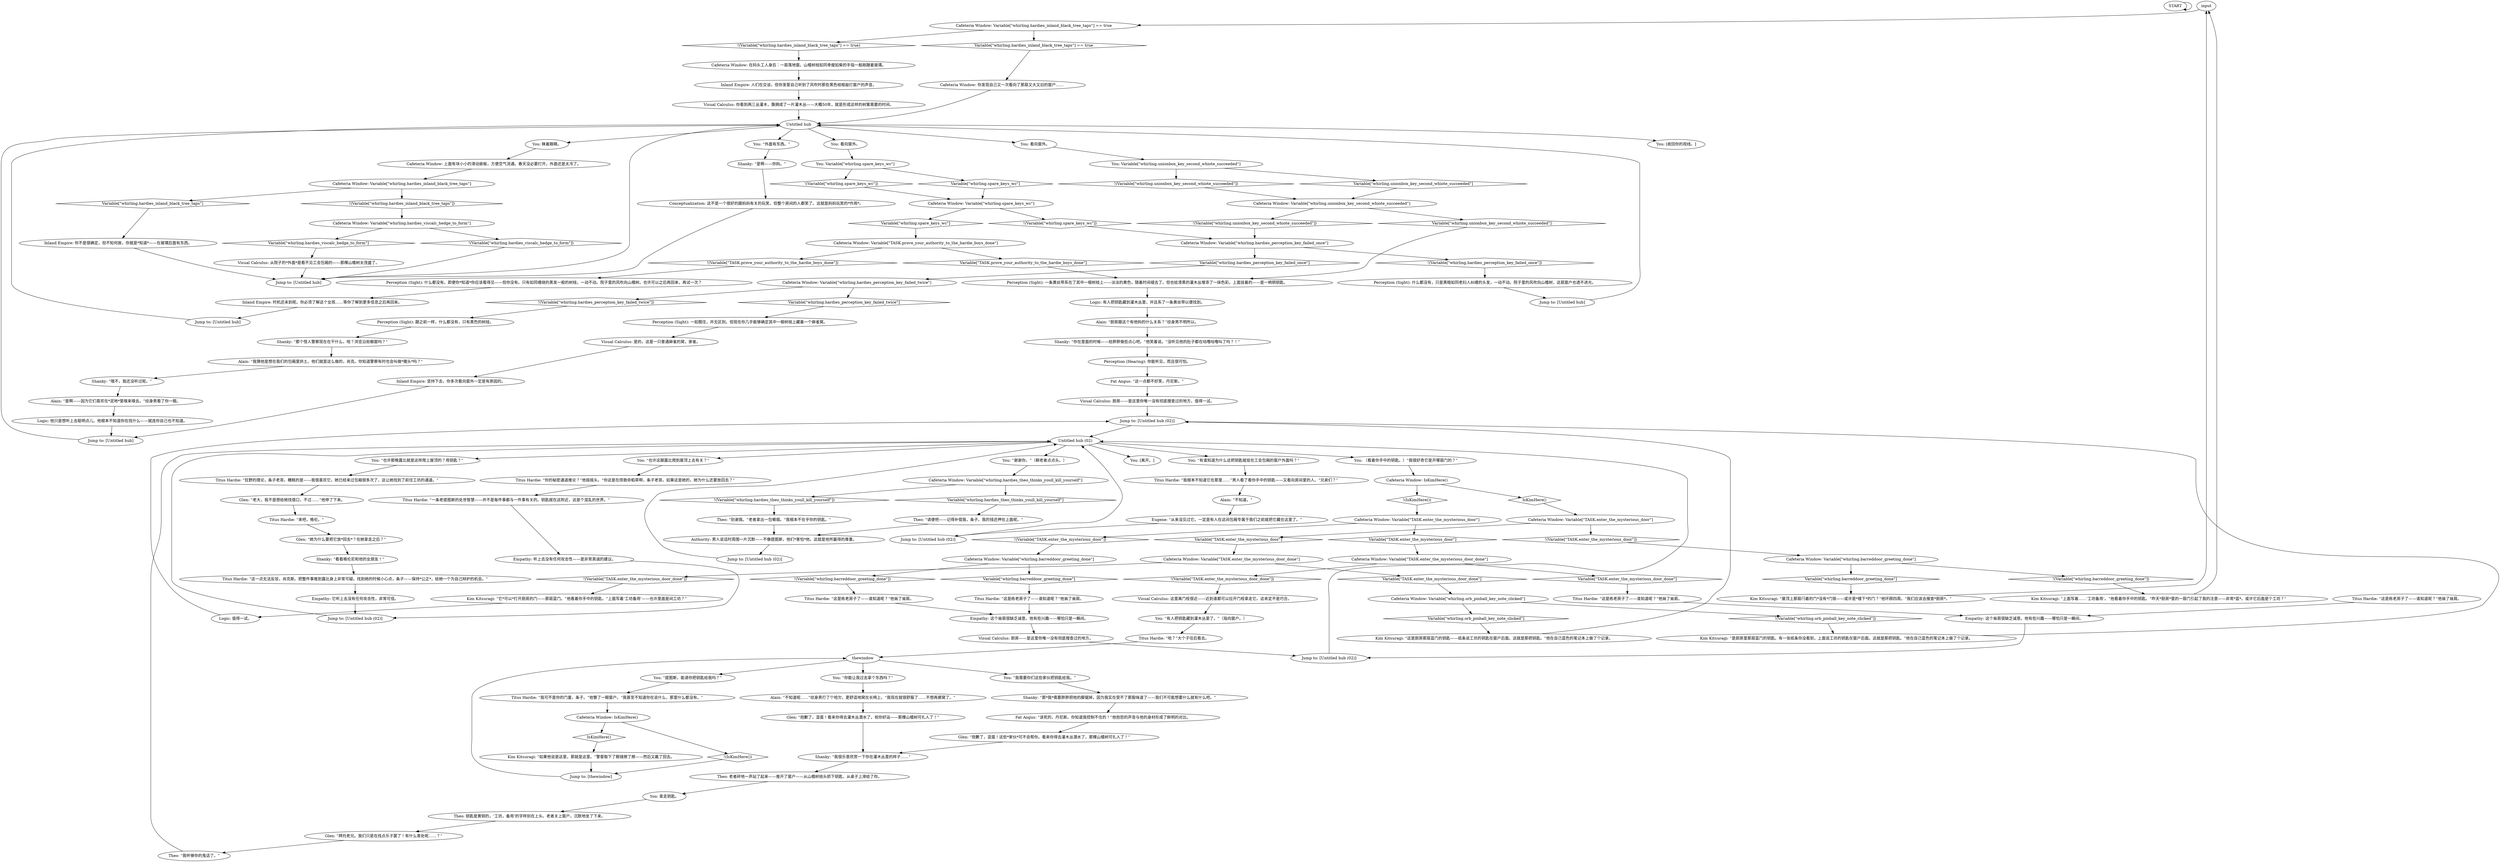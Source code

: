 # WHIRLING F1 / SPARE WORKSHOP KEYS
# Somewhere in the room are the previous owner's spare keys to the pinball workshop (door in kitchen). This is the (perc check hidden) dialogue where you find them. (One path to hidden access to roof)1) Mis-connect to instigator because of room
# ==================================================
digraph G {
	  0 [label="START"];
	  1 [label="input"];
	  2 [label="Alain: “厨房跟这个有他妈的什么关系？”纹身男不明所以。"];
	  3 [label="Visual Calculus: 这里离门栓很近——近到谁都可以拉开门栓拿走它。这肯定不是巧合。"];
	  4 [label="Titus Hardie: “这是栋老房子了——谁知道呢？”他耸了耸肩。"];
	  5 [label="Cafeteria Window: Variable[\"TASK.enter_the_mysterious_door_done\"]"];
	  6 [label="Variable[\"TASK.enter_the_mysterious_door_done\"]", shape=diamond];
	  7 [label="!(Variable[\"TASK.enter_the_mysterious_door_done\"])", shape=diamond];
	  8 [label="Empathy: 听上去没有任何攻击性——是非常真诚的建议。"];
	  9 [label="You: “外面有东西。”"];
	  10 [label="Shanky: “是啊——你妈。”"];
	  11 [label="Untitled hub"];
	  12 [label="Perception (Sight): 跟之前一样，什么都没有，只有黑色的树枝。"];
	  13 [label="Visual Calculus: 你看到两三丛灌木，簇拥成了一片灌木丛——大概50年，就是形成这样的树篱需要的时间。"];
	  14 [label="Conceptualization: 这不是一个很好的跟妈妈有关的玩笑，但整个房间的人都笑了。这就是妈妈玩笑的*作用*。"];
	  15 [label="Theo: “请便吧——记得补偿我，条子。我的钱还押在上面呢。”"];
	  16 [label="You: “我需要你们这些家伙把钥匙给我。”"];
	  17 [label="You: 拿走钥匙。"];
	  18 [label="Jump to: [Untitled hub]"];
	  19 [label="Empathy: 这个耸肩很缺乏诚意。他有些兴趣——哪怕只是一瞬间。"];
	  20 [label="Cafeteria Window: Variable[\"whirling.orb_pinball_key_note_clicked\"]"];
	  21 [label="Variable[\"whirling.orb_pinball_key_note_clicked\"]", shape=diamond];
	  22 [label="!(Variable[\"whirling.orb_pinball_key_note_clicked\"])", shape=diamond];
	  23 [label="Cafeteria Window: IsKimHere()"];
	  24 [label="IsKimHere()", shape=diamond];
	  25 [label="!(IsKimHere())", shape=diamond];
	  26 [label="Cafeteria Window: 上面有块小小的滑动嵌板，方便空气流通。春天没必要打开，外面还是太冷了。"];
	  27 [label="Cafeteria Window: Variable[\"whirling.hardies_theo_thinks_youll_kill_yourself\"]"];
	  28 [label="Variable[\"whirling.hardies_theo_thinks_youll_kill_yourself\"]", shape=diamond];
	  29 [label="!(Variable[\"whirling.hardies_theo_thinks_youll_kill_yourself\"])", shape=diamond];
	  30 [label="Glen: “她为什么要把它放*回去*？在她拿走之后？”"];
	  31 [label="Glen: “老大，我不是想给她找借口，不过……”他停了下来。"];
	  32 [label="Perception (Sight): 一条黄丝带系在了其中一根树枝上——淡淡的黄色，随着时间褪去了。但也给漆黑的灌木丛增添了一抹色彩。上面挂着的——是一柄铜钥匙。"];
	  33 [label="You: （看着你手中的钥匙。）“我很好奇它是开哪扇门的？”"];
	  34 [label="Visual Calculus: 厨房——是这里你唯一没有彻底搜查过的地方。"];
	  35 [label="Theo: 老者砰地一声站了起来——推开了窗户——从山楂树枝头抓下钥匙，从桌子上滑给了你。"];
	  36 [label="Theo: “我听够你的鬼话了。”"];
	  37 [label="Cafeteria Window: Variable[\"whirling.hardies_viscalc_hedge_to_form\"]"];
	  38 [label="Variable[\"whirling.hardies_viscalc_hedge_to_form\"]", shape=diamond];
	  39 [label="!(Variable[\"whirling.hardies_viscalc_hedge_to_form\"])", shape=diamond];
	  40 [label="Shanky: “哦不，我还没听过呢。”"];
	  41 [label="Jump to: [Untitled hub (02)]"];
	  42 [label="You: [离开。]"];
	  43 [label="Logic: 值得一试。"];
	  44 [label="Titus Hardie: “这是栋老房子了——谁知道呢？”他耸了耸肩。"];
	  45 [label="You: “谢谢你。”（朝老者点点头。）"];
	  46 [label="You: 看向窗外。"];
	  47 [label="You: Variable[\"whirling.unionbox_key_second_whiote_succeeded\"]"];
	  48 [label="Variable[\"whirling.unionbox_key_second_whiote_succeeded\"]", shape=diamond];
	  49 [label="!(Variable[\"whirling.unionbox_key_second_whiote_succeeded\"])", shape=diamond];
	  50 [label="You: [收回你的视线。]"];
	  51 [label="Kim Kitsuragi: “屋顶上那扇闩着的门*没有*门锁——或许是*楼下*的门？”他环顾四周。“我们应该去搜查*厨房*。”"];
	  52 [label="Alain: “我猜他是想在我们的包厢里拱土。他们就是这么做的，尚克。你知道警察有时也会叫做*猪头*吗？”"];
	  53 [label="Titus Hardie: “我根本不知道它在那里……”男人看了看你手中的钥匙——又看向房间里的人。“兄弟们？”"];
	  54 [label="Cafeteria Window: IsKimHere()"];
	  55 [label="IsKimHere()", shape=diamond];
	  56 [label="!(IsKimHere())", shape=diamond];
	  57 [label="Glen: “抱歉了，混蛋！这些*家伙*可不会帮你。看来你得去灌木丛潜水了，那棵山楂树可扎人了！”"];
	  58 [label="Theo: “别谢我。”老者拿出一包嚼烟。“我根本不在乎你的钥匙。”"];
	  59 [label="Cafeteria Window: 在码头工人身后：一扇落地窗。山楂树枝如同骨瘦如柴的手指一般剐蹭着玻璃。"];
	  60 [label="Empathy: 这个耸肩很缺乏诚意。他有些兴趣——哪怕只是一瞬间。"];
	  61 [label="Titus Hardie: “一条老提图斯的处世智慧——并不是每件事都与一件事有关的。钥匙就在这附近，这是个混乱的世界。”"];
	  62 [label="Cafeteria Window: Variable[\"whirling.hardies_perception_key_failed_twice\"]"];
	  63 [label="Variable[\"whirling.hardies_perception_key_failed_twice\"]", shape=diamond];
	  64 [label="!(Variable[\"whirling.hardies_perception_key_failed_twice\"])", shape=diamond];
	  65 [label="You: “也许这跟露比爬到屋顶上去有关？”"];
	  66 [label="Kim Kitsuragi: “这是厨房那扇蓝门的钥匙——纸条说工坊的钥匙在窗户后面。这就是那把钥匙。”他在自己蓝色的笔记本上做了个记录。"];
	  67 [label="Alain: “是啊——因为它们喜欢在*泥地*里嗅来嗅去。”纹身男看了你一眼。"];
	  68 [label="Titus Hardie: “狂野的理论，条子老哥。糟糕的是——我很喜欢它。她已经来过包厢很多次了，这让她找到了前往工坊的通道。”"];
	  69 [label="Logic: 他只是想听上去聪明点儿。他根本不知道你在找什么——就连你自己也不知道。"];
	  70 [label="Cafeteria Window: Variable[\"TASK.enter_the_mysterious_door\"]"];
	  71 [label="Variable[\"TASK.enter_the_mysterious_door\"]", shape=diamond];
	  72 [label="!(Variable[\"TASK.enter_the_mysterious_door\"])", shape=diamond];
	  73 [label="Cafeteria Window: Variable[\"TASK.prove_your_authority_to_the_hardie_boys_done\"]"];
	  74 [label="Variable[\"TASK.prove_your_authority_to_the_hardie_boys_done\"]", shape=diamond];
	  75 [label="!(Variable[\"TASK.prove_your_authority_to_the_hardie_boys_done\"])", shape=diamond];
	  76 [label="Inland Empire: 人们在交谈，但你发誓自己听到了风吹时那些黑色枝桠敲打窗户的声音。"];
	  77 [label="Cafeteria Window: Variable[\"whirling.spare_keys_wc\"]"];
	  78 [label="Variable[\"whirling.spare_keys_wc\"]", shape=diamond];
	  79 [label="!(Variable[\"whirling.spare_keys_wc\"])", shape=diamond];
	  80 [label="Perception (Sight): 什么都没有，只是黑暗如同老妇人纠缠的头发，一动不动。院子里的风吹向山楂树，这扇窗户也透不进光。"];
	  81 [label="Cafeteria Window: Variable[\"whirling.barreddoor_greeting_done\"]"];
	  82 [label="Variable[\"whirling.barreddoor_greeting_done\"]", shape=diamond];
	  83 [label="!(Variable[\"whirling.barreddoor_greeting_done\"])", shape=diamond];
	  84 [label="Jump to: [Untitled hub]"];
	  85 [label="Titus Hardie: “哈？”大个子往后看去。"];
	  86 [label="Jump to: [Untitled hub (02)]"];
	  87 [label="Untitled hub (02)"];
	  88 [label="Inland Empire: 时机还未到呢。你必须了解这个女孩……等你了解到更多信息之后再回来。"];
	  89 [label="Shanky: “你在里面的时候——给胖胖做些点心吧。”他笑着说。“没听见他的肚子都在咕噜咕噜叫了吗？！”"];
	  90 [label="Titus Hardie: “这一点无法反驳，尚克斯。把整件事推到露比身上非常可疑。找到她的时候小心点，条子——保持*公正*，给她一个为自己辩护的机会。”"];
	  91 [label="Perception (Sight): 一如既往，并无区别。但现在你几乎能够确定其中一根树枝上藏着一个麻雀窝。"];
	  92 [label="Jump to: [Untitled hub]"];
	  93 [label="Shanky: “我很乐意欣赏一下你在灌木丛里的样子……”"];
	  94 [label="Titus Hardie: “这是栋老房子了——谁知道呢？”他耸了耸肩。"];
	  95 [label="Cafeteria Window: Variable[\"whirling.unionbox_key_second_whiote_succeeded\"]"];
	  96 [label="Variable[\"whirling.unionbox_key_second_whiote_succeeded\"]", shape=diamond];
	  97 [label="!(Variable[\"whirling.unionbox_key_second_whiote_succeeded\"])", shape=diamond];
	  98 [label="Perception (Hearing): 你能听见，而且很可怕。"];
	  99 [label="Kim Kitsuragi: “是厨房里那扇蓝门的钥匙。有一张纸条你没看到，上面说工坊的钥匙在窗户后面。这就是那把钥匙。”他在自己蓝色的笔记本上做了个记录。"];
	  100 [label="Titus Hardie: “你的秘密通道推论？”他摇摇头。“你这是在捞救命稻草啊，条子老哥。如果这是她的，她为什么还要放回去？”"];
	  101 [label="Shanky: “那个怪人警察现在在干什么，哈？浏览沿街橱窗吗？”"];
	  102 [label="Jump to: [Untitled hub (02)]"];
	  103 [label="Titus Hardie: “我可不是你的门童，条子。”他瞥了一眼窗户。“我甚至不知道你在说什么，那里什么都没有。”"];
	  104 [label="Titus Hardie: “这是栋老房子了——谁知道呢？”他耸了耸肩。"];
	  105 [label="You: “有人把钥匙藏到灌木丛里了。”（指向窗户。）"];
	  106 [label="Cafeteria Window: 你发现自己又一次看向了那扇又大又旧的窗户……"];
	  107 [label="Kim Kitsuragi: “它*可以*打开厨房的门——那扇蓝门。”他看着你手中的钥匙。“上面写着‘工坊备用’——也许里面是间工坊？”"];
	  108 [label="Visual Calculus: 是的，这是一只普通麻雀的窝，家雀。"];
	  109 [label="Kim Kitsuragi: “如果他说是这里，那就是这里。”警督取下了眼镜擦了擦——然后又戴了回去。"];
	  110 [label="You: “你能让我过去拿个东西吗？”"];
	  111 [label="Theo: 钥匙是黄铜的，‘工坊，备用’的字样刻在上头。老者关上窗户，沉默地坐了下来。"];
	  112 [label="Fat Angus: “这一点都不好笑，丹尼斯。”"];
	  113 [label="Logic: 有人把钥匙藏到灌木丛里，并且系了一条黄丝带以便找到。"];
	  114 [label="Cafeteria Window: Variable[\"TASK.enter_the_mysterious_door\"]"];
	  115 [label="Variable[\"TASK.enter_the_mysterious_door\"]", shape=diamond];
	  116 [label="!(Variable[\"TASK.enter_the_mysterious_door\"])", shape=diamond];
	  117 [label="Perception (Sight): 什么都没有。即便你*知道*你应该看得见——但你没有。只有如同缠绕的黑发一般的树枝。一动不动。院子里的风吹向山楂树。也许可以之后再回来，再试一次？"];
	  118 [label="You: 看向窗外。"];
	  119 [label="You: Variable[\"whirling.spare_keys_wc\"]"];
	  120 [label="Variable[\"whirling.spare_keys_wc\"]", shape=diamond];
	  121 [label="!(Variable[\"whirling.spare_keys_wc\"])", shape=diamond];
	  122 [label="Empathy: 它听上去没有任何攻击性，非常可信。"];
	  123 [label="Alain: “不知道呢……”纹身男打了个哈欠，更舒适地窝在长椅上。“我现在就很舒服了……不想再挪窝了。”"];
	  124 [label="You: “提图斯，能请你把钥匙给我吗？”"];
	  125 [label="Fat Angus: “该死的，丹尼斯。你知道我控制不住的！”他抱怨的声音与他的身材形成了鲜明的对比。"];
	  126 [label="Cafeteria Window: Variable[\"TASK.enter_the_mysterious_door_done\"]"];
	  127 [label="Variable[\"TASK.enter_the_mysterious_door_done\"]", shape=diamond];
	  128 [label="!(Variable[\"TASK.enter_the_mysterious_door_done\"])", shape=diamond];
	  129 [label="Jump to: [Untitled hub (02)]"];
	  130 [label="Cafeteria Window: Variable[\"whirling.hardies_inland_black_tree_taps\"] == true"];
	  131 [label="Variable[\"whirling.hardies_inland_black_tree_taps\"] == true", shape=diamond];
	  132 [label="!(Variable[\"whirling.hardies_inland_black_tree_taps\"] == true)", shape=diamond];
	  133 [label="Jump to: [Untitled hub]"];
	  134 [label="You: “有谁知道为什么这把钥匙就挂在工会包厢的窗户外面吗？”"];
	  135 [label="You: 眯着眼睛。"];
	  136 [label="Inland Empire: 坚持下去，你多次看向窗外一定是有原因的。"];
	  137 [label="Jump to: [Untitled hub (02)]"];
	  138 [label="Alain: “不知道。”"];
	  139 [label="Cafeteria Window: Variable[\"whirling.hardies_inland_black_tree_taps\"]"];
	  140 [label="Variable[\"whirling.hardies_inland_black_tree_taps\"]", shape=diamond];
	  141 [label="!(Variable[\"whirling.hardies_inland_black_tree_taps\"])", shape=diamond];
	  142 [label="Visual Calculus: 从院子的*外面*是看不见工会包厢的——那棵山楂树太茂盛了。"];
	  143 [label="You: “也许那晚露比就是这样爬上屋顶的？用钥匙？”"];
	  144 [label="thewindow"];
	  145 [label="Glen: “拜托老兄。我们只是在找点乐子罢了！有什么害处呢……？”"];
	  146 [label="Inland Empire: 你不是很确定，但不知何故，你就是*知道*——在玻璃后面有东西。"];
	  147 [label="Cafeteria Window: Variable[\"whirling.hardies_perception_key_failed_once\"]"];
	  148 [label="Variable[\"whirling.hardies_perception_key_failed_once\"]", shape=diamond];
	  149 [label="!(Variable[\"whirling.hardies_perception_key_failed_once\"])", shape=diamond];
	  150 [label="Shanky: “那*我*需要胖胖把他的脚锯掉，因为我实在受不了那股味道了——我们不可能想要什么就有什么吧。”"];
	  151 [label="Eugene: “从来没见过它。一定是有人在这间包厢专属于我们之前就把它藏在这里了。”"];
	  152 [label="Glen: “抱歉了，混蛋！看来你得去灌木丛潜水了。祝你好运——那棵山楂树可扎人了！”"];
	  153 [label="Visual Calculus: 厨房——是这里你唯一没有彻底搜查过的地方，值得一试。"];
	  154 [label="Cafeteria Window: Variable[\"whirling.barreddoor_greeting_done\"]"];
	  155 [label="Variable[\"whirling.barreddoor_greeting_done\"]", shape=diamond];
	  156 [label="!(Variable[\"whirling.barreddoor_greeting_done\"])", shape=diamond];
	  157 [label="Kim Kitsuragi: “上面写着……‘工坊备用’。”他看着你手中的钥匙。“昨天*厨房*里的一扇门引起了我的注意——非常*蓝*。或许它后面是个工坊？”"];
	  158 [label="Shanky: “看看格伦尼和他的女朋友！”"];
	  159 [label="Titus Hardie: “来吧，格伦。”"];
	  160 [label="Jump to: [thewindow]"];
	  161 [label="Authority: 男人说话时周围一片沉默——不像提图斯，他们*害怕*他。这就是他所赢得的尊重。"];
	  0 -> 0
	  1 -> 130
	  2 -> 89
	  3 -> 105
	  4 -> 19
	  5 -> 6
	  5 -> 7
	  6 -> 20
	  7 -> 107
	  8 -> 41
	  9 -> 10
	  10 -> 14
	  11 -> 135
	  11 -> 9
	  11 -> 46
	  11 -> 50
	  11 -> 118
	  12 -> 101
	  13 -> 11
	  14 -> 133
	  15 -> 161
	  16 -> 150
	  17 -> 111
	  18 -> 11
	  19 -> 129
	  20 -> 21
	  20 -> 22
	  21 -> 66
	  22 -> 99
	  23 -> 24
	  23 -> 25
	  24 -> 114
	  25 -> 70
	  26 -> 139
	  27 -> 28
	  27 -> 29
	  28 -> 15
	  29 -> 58
	  30 -> 158
	  31 -> 159
	  32 -> 113
	  33 -> 23
	  34 -> 129
	  35 -> 17
	  36 -> 87
	  37 -> 38
	  37 -> 39
	  38 -> 142
	  39 -> 133
	  40 -> 67
	  41 -> 87
	  43 -> 137
	  44 -> 19
	  45 -> 27
	  46 -> 47
	  47 -> 48
	  47 -> 49
	  48 -> 95
	  49 -> 95
	  51 -> 1
	  52 -> 40
	  53 -> 138
	  54 -> 56
	  54 -> 55
	  55 -> 109
	  56 -> 160
	  57 -> 93
	  58 -> 161
	  59 -> 76
	  60 -> 34
	  61 -> 8
	  62 -> 64
	  62 -> 63
	  63 -> 91
	  64 -> 12
	  65 -> 100
	  66 -> 137
	  67 -> 69
	  68 -> 31
	  69 -> 92
	  70 -> 72
	  70 -> 71
	  71 -> 126
	  72 -> 154
	  73 -> 74
	  73 -> 75
	  74 -> 32
	  75 -> 117
	  76 -> 13
	  77 -> 78
	  77 -> 79
	  78 -> 73
	  79 -> 147
	  80 -> 84
	  81 -> 82
	  81 -> 83
	  82 -> 51
	  83 -> 157
	  84 -> 11
	  85 -> 144
	  86 -> 87
	  87 -> 65
	  87 -> 33
	  87 -> 134
	  87 -> 42
	  87 -> 45
	  87 -> 143
	  88 -> 18
	  89 -> 98
	  90 -> 122
	  91 -> 108
	  92 -> 11
	  93 -> 35
	  94 -> 60
	  95 -> 96
	  95 -> 97
	  96 -> 32
	  97 -> 147
	  98 -> 112
	  99 -> 137
	  100 -> 61
	  101 -> 52
	  102 -> 87
	  103 -> 54
	  104 -> 60
	  105 -> 85
	  106 -> 11
	  107 -> 43
	  108 -> 136
	  109 -> 160
	  110 -> 123
	  111 -> 145
	  112 -> 153
	  113 -> 2
	  114 -> 115
	  114 -> 116
	  115 -> 5
	  116 -> 81
	  117 -> 88
	  118 -> 119
	  119 -> 120
	  119 -> 121
	  120 -> 77
	  121 -> 77
	  122 -> 41
	  123 -> 152
	  124 -> 103
	  125 -> 57
	  126 -> 128
	  126 -> 127
	  127 -> 44
	  128 -> 3
	  129 -> 87
	  130 -> 131
	  130 -> 132
	  131 -> 106
	  132 -> 59
	  133 -> 11
	  134 -> 53
	  135 -> 26
	  136 -> 92
	  137 -> 87
	  138 -> 151
	  139 -> 140
	  139 -> 141
	  140 -> 146
	  141 -> 37
	  142 -> 133
	  143 -> 68
	  144 -> 16
	  144 -> 124
	  144 -> 110
	  145 -> 36
	  146 -> 133
	  147 -> 148
	  147 -> 149
	  148 -> 62
	  149 -> 80
	  150 -> 125
	  151 -> 102
	  152 -> 93
	  153 -> 137
	  154 -> 155
	  154 -> 156
	  155 -> 104
	  156 -> 94
	  157 -> 1
	  158 -> 90
	  159 -> 30
	  160 -> 144
	  161 -> 86
}

